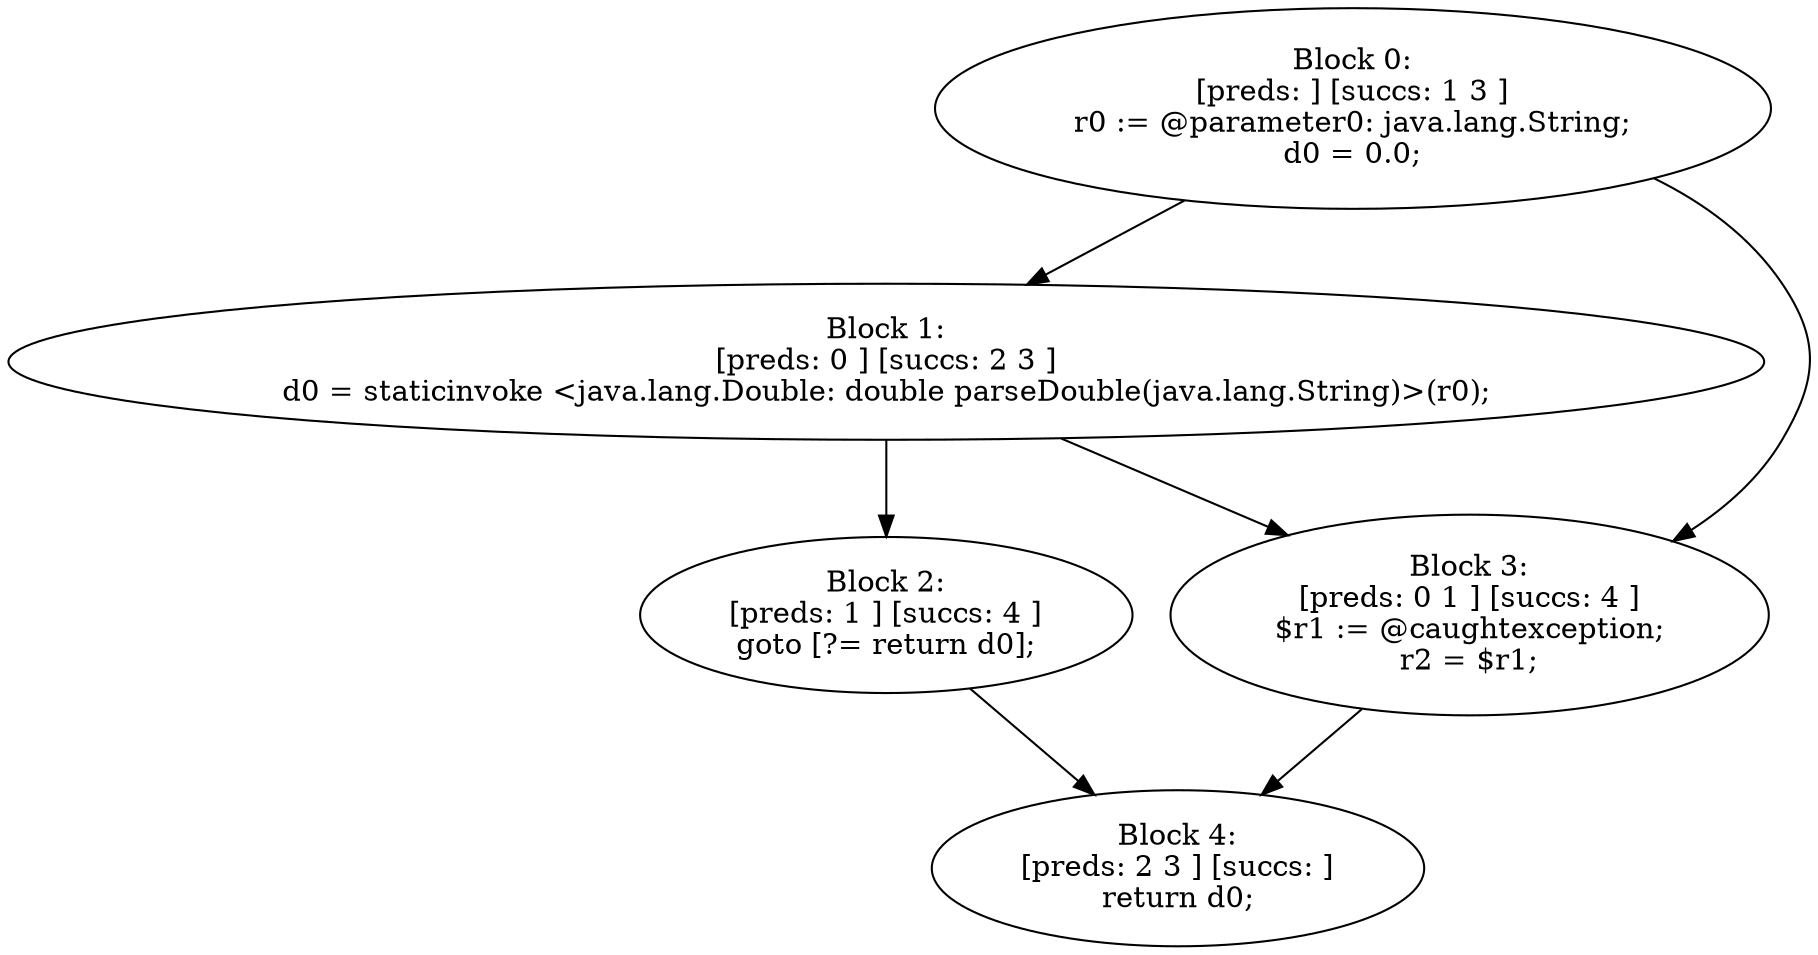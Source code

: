 digraph "unitGraph" {
    "Block 0:
[preds: ] [succs: 1 3 ]
r0 := @parameter0: java.lang.String;
d0 = 0.0;
"
    "Block 1:
[preds: 0 ] [succs: 2 3 ]
d0 = staticinvoke <java.lang.Double: double parseDouble(java.lang.String)>(r0);
"
    "Block 2:
[preds: 1 ] [succs: 4 ]
goto [?= return d0];
"
    "Block 3:
[preds: 0 1 ] [succs: 4 ]
$r1 := @caughtexception;
r2 = $r1;
"
    "Block 4:
[preds: 2 3 ] [succs: ]
return d0;
"
    "Block 0:
[preds: ] [succs: 1 3 ]
r0 := @parameter0: java.lang.String;
d0 = 0.0;
"->"Block 1:
[preds: 0 ] [succs: 2 3 ]
d0 = staticinvoke <java.lang.Double: double parseDouble(java.lang.String)>(r0);
";
    "Block 0:
[preds: ] [succs: 1 3 ]
r0 := @parameter0: java.lang.String;
d0 = 0.0;
"->"Block 3:
[preds: 0 1 ] [succs: 4 ]
$r1 := @caughtexception;
r2 = $r1;
";
    "Block 1:
[preds: 0 ] [succs: 2 3 ]
d0 = staticinvoke <java.lang.Double: double parseDouble(java.lang.String)>(r0);
"->"Block 2:
[preds: 1 ] [succs: 4 ]
goto [?= return d0];
";
    "Block 1:
[preds: 0 ] [succs: 2 3 ]
d0 = staticinvoke <java.lang.Double: double parseDouble(java.lang.String)>(r0);
"->"Block 3:
[preds: 0 1 ] [succs: 4 ]
$r1 := @caughtexception;
r2 = $r1;
";
    "Block 2:
[preds: 1 ] [succs: 4 ]
goto [?= return d0];
"->"Block 4:
[preds: 2 3 ] [succs: ]
return d0;
";
    "Block 3:
[preds: 0 1 ] [succs: 4 ]
$r1 := @caughtexception;
r2 = $r1;
"->"Block 4:
[preds: 2 3 ] [succs: ]
return d0;
";
}
